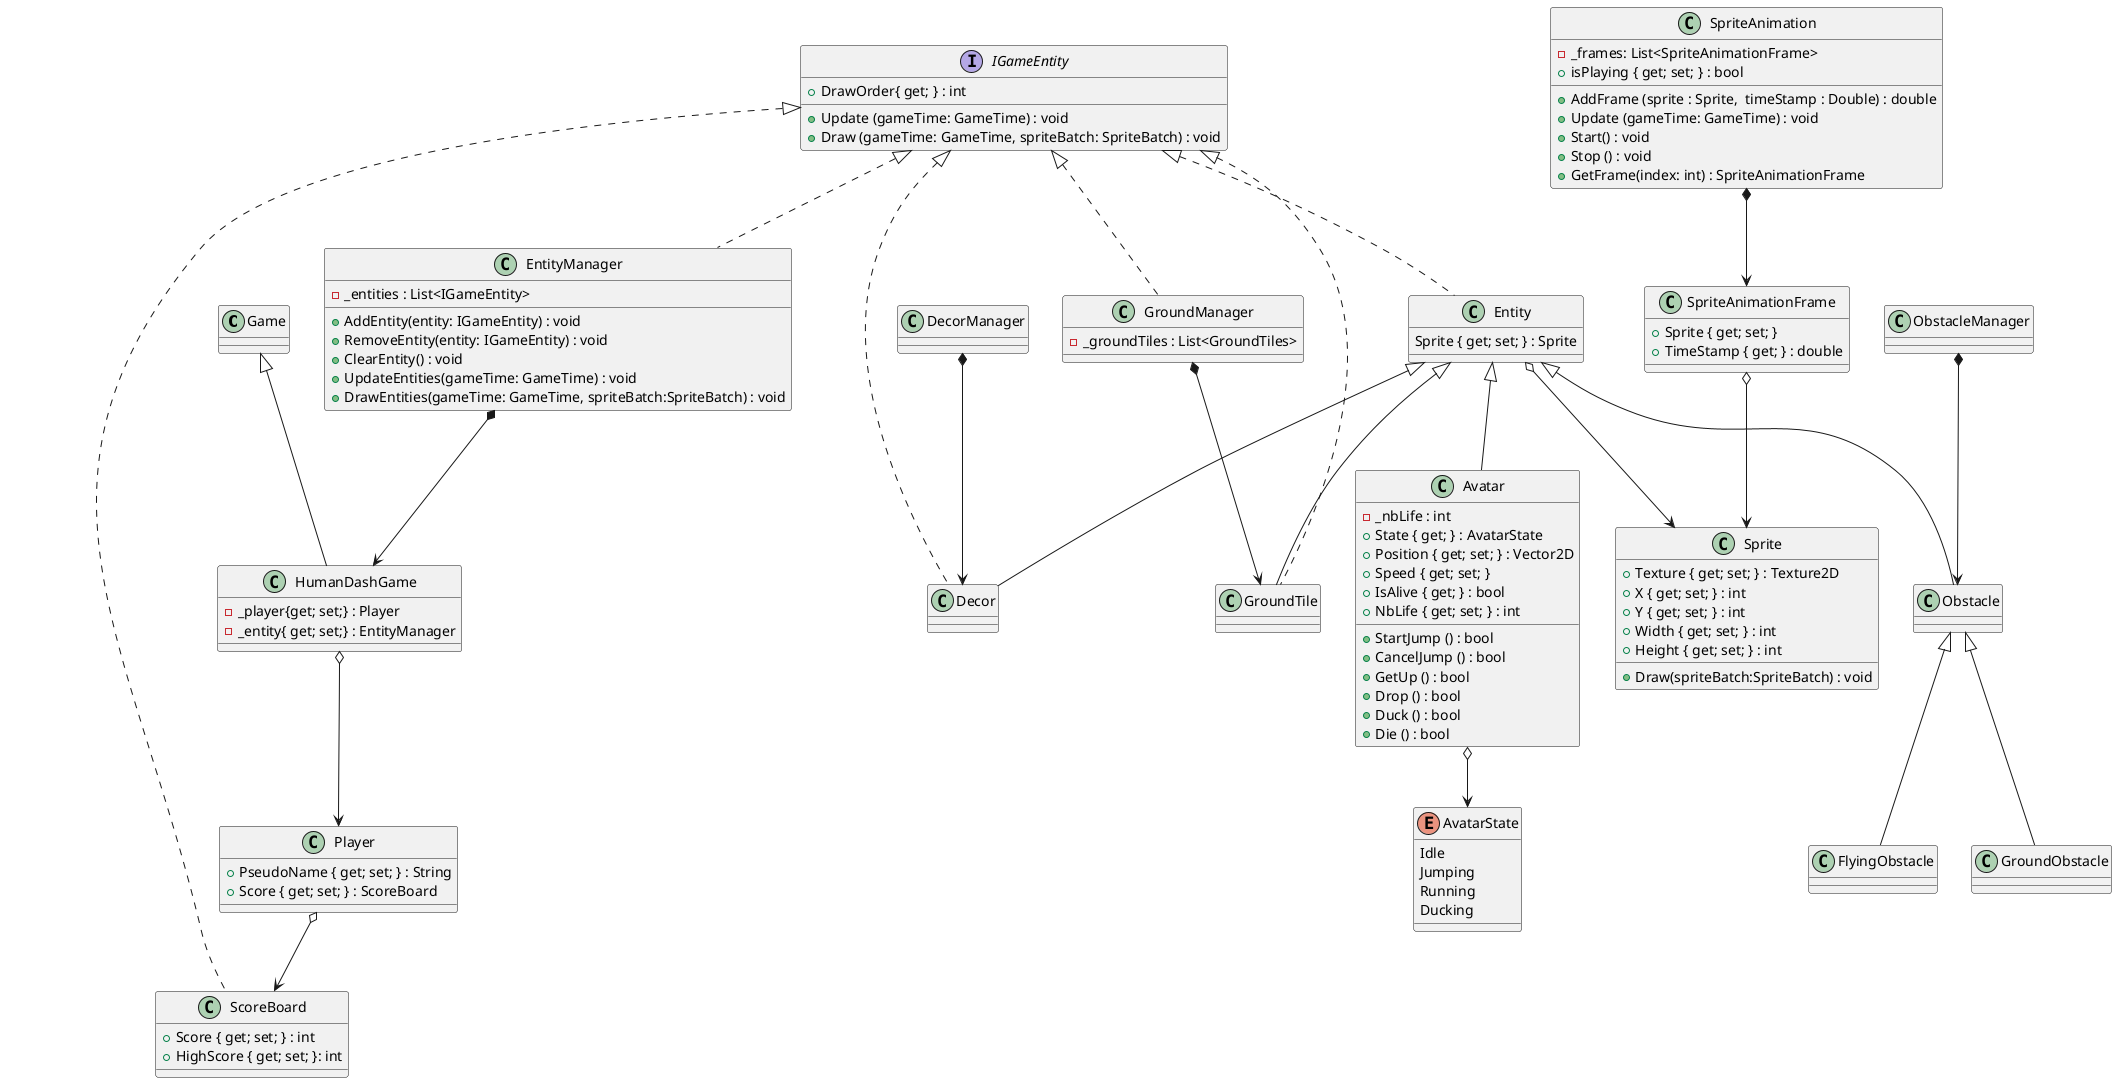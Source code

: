 @startuml
class Game{
 
}

class HumanDashGame{
    - _player{get; set;} : Player
    - _entity{ get; set;} : EntityManager
}
class EntityManager {
    - _entities : List<IGameEntity>
    + AddEntity(entity: IGameEntity) : void
    + RemoveEntity(entity: IGameEntity) : void
    + ClearEntity() : void
    + UpdateEntities(gameTime: GameTime) : void
    + DrawEntities(gameTime: GameTime, spriteBatch:SpriteBatch) : void
}

interface IGameEntity{
    + DrawOrder{ get; } : int
    + Update (gameTime: GameTime) : void
    + Draw (gameTime: GameTime, spriteBatch: SpriteBatch) : void
}


class ScoreBoard {
    +Score { get; set; } : int
    +HighScore { get; set; }: int
}

class Player {
    + PseudoName { get; set; } : String
    + Score { get; set; } : ScoreBoard
}

class Entity {
    Sprite { get; set; } : Sprite
}

class Avatar {
    - _nbLife : int 
    + State { get; } : AvatarState
    + Position { get; set; } : Vector2D
    + Speed { get; set; }
    + IsAlive { get; } : bool
    + NbLife { get; set; } : int
    + StartJump () : bool 
    + CancelJump () : bool
    + GetUp () : bool 
    + Drop () : bool 
    + Duck () : bool 
    + Die () : bool
}

enum AvatarState{
    Idle
    Jumping
    Running
    Ducking
}

class Sprite{
    + Texture { get; set; } : Texture2D
    + X { get; set; } : int
    + Y { get; set; } : int
    + Width { get; set; } : int
    + Height { get; set; } : int
    + Draw(spriteBatch:SpriteBatch) : void
}

class SpriteAnimationFrame{
    + Sprite { get; set; }
    + TimeStamp { get; } : double
}

class SpriteAnimation{
    - _frames: List<SpriteAnimationFrame>
    + isPlaying { get; set; } : bool
    + AddFrame (sprite : Sprite,  timeStamp : Double) : double
    + Update (gameTime: GameTime) : void
    + Start() : void
    + Stop () : void
    + GetFrame(index: int) : SpriteAnimationFrame    
}

class GroundObstacle{
    
}

class FlyingObstacle{

}

class ObstacleManager{

}

class DecorManager {
    
}

class GroundManager {
    - _groundTiles : List<GroundTiles>
}

class GroundTile{
    
}
  
Game <|-- HumanDashGame

Entity <|-- Decor
Entity <|-- Obstacle
Entity <|-- Avatar
Entity <|-- GroundTile

Obstacle <|-- GroundObstacle
Obstacle <|-- FlyingObstacle

IGameEntity <|.. Entity
IGameEntity <|.. Decor
IGameEntity <|.. EntityManager
IGameEntity <|.. ScoreBoard
IGameEntity <|.. GroundTile
IGameEntity <|.. GroundManager

HumanDashGame o--> Player 

Player o--> ScoreBoard

EntityManager *--> HumanDashGame

DecorManager *--> Decor

Avatar o--> AvatarState

SpriteAnimation *--> SpriteAnimationFrame

SpriteAnimationFrame o--> Sprite

ObstacleManager *--> Obstacle

Entity o--> Sprite

GroundManager *--> GroundTile

@enduml
